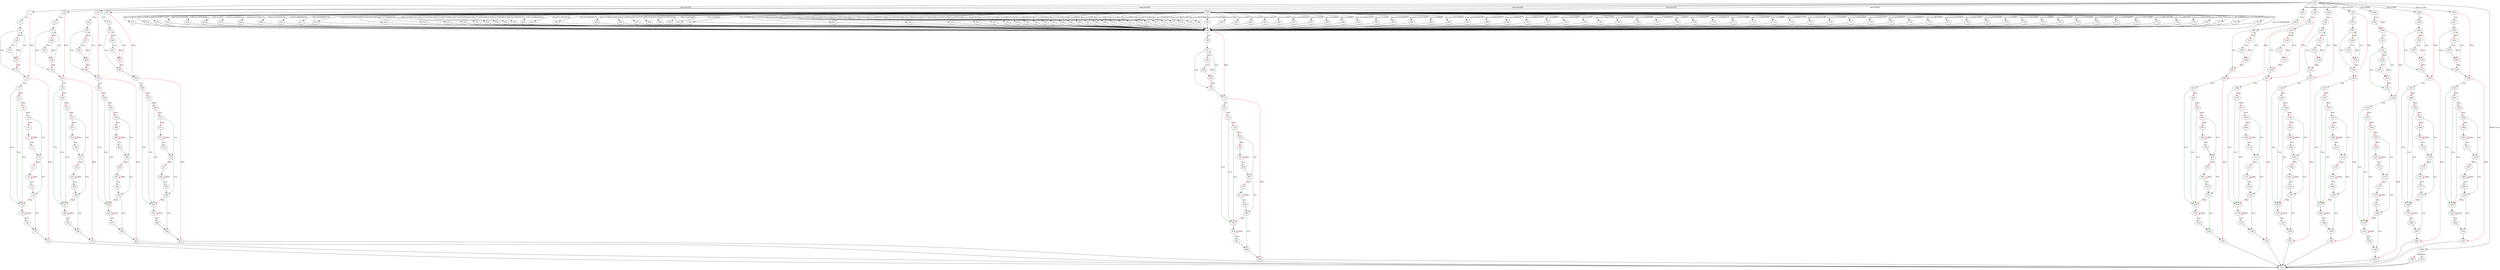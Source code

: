 digraph "print_statfs" {
	// Node definitions.
	6 [label=entry];
	7;
	11;
	12;
	19;
	22;
	27;
	32;
	35;
	38;
	48;
	54;
	55;
	71;
	72;
	75;
	76;
	123;
	124;
	126;
	133;
	135;
	139;
	146;
	147;
	151;
	156;
	170;
	171;
	178;
	181;
	186;
	191;
	194;
	197;
	207;
	213;
	214;
	230;
	231;
	234;
	235;
	282;
	283;
	285;
	292;
	294;
	298;
	305;
	306;
	310;
	315;
	322;
	323;
	330;
	333;
	338;
	343;
	346;
	349;
	359;
	365;
	366;
	382;
	383;
	386;
	387;
	434;
	435;
	437;
	444;
	446;
	450;
	457;
	458;
	462;
	467;
	473;
	474;
	481;
	484;
	489;
	494;
	497;
	500;
	510;
	516;
	517;
	533;
	534;
	537;
	538;
	585;
	586;
	588;
	595;
	597;
	601;
	608;
	609;
	613;
	618;
	621;
	622;
	623;
	624;
	625;
	626;
	627;
	628;
	629;
	630;
	631;
	632;
	633;
	634;
	635;
	636;
	637;
	638;
	639;
	640;
	641;
	642;
	643;
	644;
	645;
	646;
	647;
	648;
	649;
	650;
	651;
	652;
	653;
	654;
	655;
	656;
	657;
	658;
	659;
	660;
	661;
	662;
	663;
	664;
	665;
	666;
	667;
	668;
	669;
	670;
	671;
	672;
	673;
	674;
	675;
	676;
	677;
	678;
	679;
	680;
	681;
	682;
	683;
	684;
	685;
	686;
	687;
	688;
	689;
	690;
	691;
	692;
	693;
	694;
	695;
	696;
	697;
	698;
	699;
	700;
	701;
	702;
	703;
	704;
	705;
	706;
	707;
	708;
	709;
	710;
	711;
	712;
	713;
	714;
	715;
	716;
	717;
	718;
	719;
	720;
	721;
	722;
	723;
	724;
	725;
	726;
	727;
	728;
	729;
	730;
	731;
	732;
	733;
	734;
	735;
	736;
	737;
	738;
	739;
	741;
	746;
	747;
	754;
	757;
	762;
	767;
	770;
	773;
	783;
	789;
	790;
	806;
	807;
	810;
	811;
	858;
	859;
	861;
	868;
	870;
	874;
	881;
	882;
	886;
	891;
	898;
	899;
	906;
	909;
	914;
	919;
	922;
	925;
	935;
	941;
	942;
	958;
	959;
	962;
	963;
	1010;
	1011;
	1013;
	1020;
	1022;
	1026;
	1033;
	1034;
	1038;
	1043;
	1050;
	1051;
	1058;
	1061;
	1066;
	1071;
	1074;
	1077;
	1087;
	1093;
	1094;
	1110;
	1111;
	1114;
	1115;
	1162;
	1163;
	1165;
	1172;
	1174;
	1178;
	1185;
	1186;
	1190;
	1195;
	1202;
	1203;
	1210;
	1213;
	1218;
	1223;
	1226;
	1229;
	1239;
	1245;
	1246;
	1262;
	1263;
	1266;
	1267;
	1314;
	1315;
	1317;
	1324;
	1326;
	1330;
	1337;
	1338;
	1342;
	1347;
	1354;
	1355;
	1362;
	1365;
	1370;
	1375;
	1378;
	1381;
	1391;
	1397;
	1398;
	1414;
	1415;
	1418;
	1419;
	1466;
	1467;
	1469;
	1476;
	1478;
	1482;
	1489;
	1490;
	1494;
	1499;
	1504;
	1508;
	1513;
	1514;
	1521;
	1524;
	1529;
	1534;
	1537;
	1540;
	1550;
	1556;
	1557;
	1573;
	1574;
	1577;
	1578;
	1625;
	1626;
	1628;
	1635;
	1637;
	1641;
	1648;
	1649;
	1653;
	1658;
	1665;
	1666;
	1673;
	1676;
	1681;
	1686;
	1689;
	1692;
	1702;
	1708;
	1709;
	1725;
	1726;
	1729;
	1730;
	1777;
	1778;
	1780;
	1787;
	1789;
	1793;
	1800;
	1801;
	1805;
	1810;
	1817;
	1818;
	1825;
	1828;
	1833;
	1838;
	1841;
	1844;
	1854;
	1860;
	1861;
	1877;
	1878;
	1881;
	1882;
	1929;
	1930;
	1932;
	1939;
	1941;
	1945;
	1952;
	1953;
	1957;
	1962;
	1969;
	1971;
	1973;

	// Edge definitions.
	6 -> 7 [label="case (x=110)"];
	6 -> 156 [label="case (x=105)"];
	6 -> 315 [label="case (x=108)"];
	6 -> 467 [label="case (x=116)"];
	6 -> 618 [label="case (x=84)"];
	6 -> 891 [label="case (x=98)"];
	6 -> 1043 [label="case (x=102)"];
	6 -> 1195 [label="case (x=97)"];
	6 -> 1347 [label="case (x=115)"];
	6 -> 1499 [label="case (x=83)"];
	6 -> 1658 [label="case (x=99)"];
	6 -> 1810 [label="case (x=100)"];
	6 -> 1962 [label="default case"];
	7 -> 11 [
		color=darkgreen
		label=true
	];
	7 -> 22 [
		color=red
		label=false
	];
	11 -> 12;
	12 -> 19 [
		color=darkgreen
		label=true
	];
	12 -> 126 [
		color=red
		label=false
	];
	19 -> 22;
	22 -> 27 [
		color=darkgreen
		label=true
	];
	22 -> 151 [
		color=red
		label=false
	];
	27 -> 32 [
		color=darkgreen
		label=true
	];
	27 -> 35 [
		color=red
		label=false
	];
	32 -> 139;
	35 -> 32 [
		color=darkgreen
		label=true
	];
	35 -> 38 [
		color=red
		label=false
	];
	38 -> 32 [
		color=darkgreen
		label=true
	];
	38 -> 48 [
		color=red
		label=false
	];
	48 -> 54 [
		color=red
		label=false
	];
	48 -> 72 [
		color=darkgreen
		label=true
	];
	54 -> 55;
	55 -> 55 [
		color=red
		label=false
	];
	55 -> 71 [
		color=darkgreen
		label=true
	];
	71 -> 72;
	72 -> 75 [
		color=red
		label=false
	];
	72 -> 124 [
		color=darkgreen
		label=true
	];
	75 -> 76;
	76 -> 76 [
		color=red
		label=false
	];
	76 -> 123 [
		color=darkgreen
		label=true
	];
	123 -> 124;
	124 -> 32 [
		color=red
		label=false
	];
	124 -> 147 [
		color=darkgreen
		label=true
	];
	126 -> 133 [
		color=darkgreen
		label=true
	];
	126 -> 135 [
		color=red
		label=false
	];
	133 -> 135;
	135 -> 12 [
		color=darkgreen
		label=true
	];
	135 -> 19 [
		color=red
		label=false
	];
	139 -> 139 [
		color=red
		label=false
	];
	139 -> 146 [
		color=darkgreen
		label=true
	];
	146 -> 147;
	147 -> 151;
	151 -> 1973;
	156 -> 170 [
		color=darkgreen
		label=true
	];
	156 -> 181 [
		color=red
		label=false
	];
	170 -> 171;
	171 -> 178 [
		color=darkgreen
		label=true
	];
	171 -> 285 [
		color=red
		label=false
	];
	178 -> 181;
	181 -> 186 [
		color=darkgreen
		label=true
	];
	181 -> 310 [
		color=red
		label=false
	];
	186 -> 191 [
		color=darkgreen
		label=true
	];
	186 -> 194 [
		color=red
		label=false
	];
	191 -> 298;
	194 -> 191 [
		color=darkgreen
		label=true
	];
	194 -> 197 [
		color=red
		label=false
	];
	197 -> 191 [
		color=darkgreen
		label=true
	];
	197 -> 207 [
		color=red
		label=false
	];
	207 -> 213 [
		color=red
		label=false
	];
	207 -> 231 [
		color=darkgreen
		label=true
	];
	213 -> 214;
	214 -> 214 [
		color=red
		label=false
	];
	214 -> 230 [
		color=darkgreen
		label=true
	];
	230 -> 231;
	231 -> 234 [
		color=red
		label=false
	];
	231 -> 283 [
		color=darkgreen
		label=true
	];
	234 -> 235;
	235 -> 235 [
		color=red
		label=false
	];
	235 -> 282 [
		color=darkgreen
		label=true
	];
	282 -> 283;
	283 -> 191 [
		color=red
		label=false
	];
	283 -> 306 [
		color=darkgreen
		label=true
	];
	285 -> 292 [
		color=darkgreen
		label=true
	];
	285 -> 294 [
		color=red
		label=false
	];
	292 -> 294;
	294 -> 171 [
		color=darkgreen
		label=true
	];
	294 -> 178 [
		color=red
		label=false
	];
	298 -> 298 [
		color=red
		label=false
	];
	298 -> 305 [
		color=darkgreen
		label=true
	];
	305 -> 306;
	306 -> 310;
	310 -> 1973;
	315 -> 322 [
		color=darkgreen
		label=true
	];
	315 -> 333 [
		color=red
		label=false
	];
	322 -> 323;
	323 -> 330 [
		color=darkgreen
		label=true
	];
	323 -> 437 [
		color=red
		label=false
	];
	330 -> 333;
	333 -> 338 [
		color=darkgreen
		label=true
	];
	333 -> 462 [
		color=red
		label=false
	];
	338 -> 343 [
		color=darkgreen
		label=true
	];
	338 -> 346 [
		color=red
		label=false
	];
	343 -> 450;
	346 -> 343 [
		color=darkgreen
		label=true
	];
	346 -> 349 [
		color=red
		label=false
	];
	349 -> 343 [
		color=darkgreen
		label=true
	];
	349 -> 359 [
		color=red
		label=false
	];
	359 -> 365 [
		color=red
		label=false
	];
	359 -> 383 [
		color=darkgreen
		label=true
	];
	365 -> 366;
	366 -> 366 [
		color=red
		label=false
	];
	366 -> 382 [
		color=darkgreen
		label=true
	];
	382 -> 383;
	383 -> 386 [
		color=red
		label=false
	];
	383 -> 435 [
		color=darkgreen
		label=true
	];
	386 -> 387;
	387 -> 387 [
		color=red
		label=false
	];
	387 -> 434 [
		color=darkgreen
		label=true
	];
	434 -> 435;
	435 -> 343 [
		color=red
		label=false
	];
	435 -> 458 [
		color=darkgreen
		label=true
	];
	437 -> 444 [
		color=darkgreen
		label=true
	];
	437 -> 446 [
		color=red
		label=false
	];
	444 -> 446;
	446 -> 323 [
		color=darkgreen
		label=true
	];
	446 -> 330 [
		color=red
		label=false
	];
	450 -> 450 [
		color=red
		label=false
	];
	450 -> 457 [
		color=darkgreen
		label=true
	];
	457 -> 458;
	458 -> 462;
	462 -> 1973;
	467 -> 473 [
		color=darkgreen
		label=true
	];
	467 -> 484 [
		color=red
		label=false
	];
	473 -> 474;
	474 -> 481 [
		color=darkgreen
		label=true
	];
	474 -> 588 [
		color=red
		label=false
	];
	481 -> 484;
	484 -> 489 [
		color=darkgreen
		label=true
	];
	484 -> 613 [
		color=red
		label=false
	];
	489 -> 494 [
		color=darkgreen
		label=true
	];
	489 -> 497 [
		color=red
		label=false
	];
	494 -> 601;
	497 -> 494 [
		color=darkgreen
		label=true
	];
	497 -> 500 [
		color=red
		label=false
	];
	500 -> 494 [
		color=darkgreen
		label=true
	];
	500 -> 510 [
		color=red
		label=false
	];
	510 -> 516 [
		color=red
		label=false
	];
	510 -> 534 [
		color=darkgreen
		label=true
	];
	516 -> 517;
	517 -> 517 [
		color=red
		label=false
	];
	517 -> 533 [
		color=darkgreen
		label=true
	];
	533 -> 534;
	534 -> 537 [
		color=red
		label=false
	];
	534 -> 586 [
		color=darkgreen
		label=true
	];
	537 -> 538;
	538 -> 538 [
		color=red
		label=false
	];
	538 -> 585 [
		color=darkgreen
		label=true
	];
	585 -> 586;
	586 -> 494 [
		color=red
		label=false
	];
	586 -> 609 [
		color=darkgreen
		label=true
	];
	588 -> 595 [
		color=darkgreen
		label=true
	];
	588 -> 597 [
		color=red
		label=false
	];
	595 -> 597;
	597 -> 474 [
		color=darkgreen
		label=true
	];
	597 -> 481 [
		color=red
		label=false
	];
	601 -> 601 [
		color=red
		label=false
	];
	601 -> 608 [
		color=darkgreen
		label=true
	];
	608 -> 609;
	609 -> 613;
	613 -> 1973;
	618 -> 621 [label="case (x=44533)"];
	618 -> 622 [label="case (x=44543)"];
	618 -> 623 [label="case (x=1397113167)"];
	618 -> 624 [label="case (x=151263540)"];
	618 -> 625 [label="case (x=1635083891)"];
	618 -> 626 [label="case (x=391)"];
	618 -> 627 [label="case (x=325456742)"];
	618 -> 628 [label="case (x=1111905073)"];
	618 -> 629 [label="case (x=1650746742)"];
	618 -> 630 [label="case (x=464386766)"];
	618 -> 631 [label="case (x=3405662737)"];
	618 -> 632 [label="case (x=1112100429)"];
	618 -> 633 [label="case (x=2435016766)"];
	618 -> 634 [label="case (x=1936880249)"];
	618 -> 635 [label="case (x=12805120)"];
	618 -> 636 [label="case (x=2613483)"];
	618 -> 637 [label="case (x=1667723888)"];
	618 -> 638 [label="case (x=4283649346)"];
	618 -> 639 [label="case (x=1937076805)"];
	618 -> 640 [label="case (x=19920823)"];
	618 -> 641 [label="case (x=1650812272)"];
	618 -> 642 [label="case (x=684539205)"];
	618 -> 643 [label="case (x=1161678120)"];
	618 -> 644 [label="case (x=1684300152)"];
	618 -> 645 [label="case (x=1684170528)"];
	618 -> 646 [label="case (x=4979)"];
	618 -> 647 [label="case (x=7377)"];
	618 -> 648 [label="case (x=61791)"];
	618 -> 649 [label="case (x=3730735588)"];
	618 -> 650 [label="case (x=4278867)"];
	618 -> 651 [label="case (x=24053)"];
	618 -> 652 [label="case (x=4989)"];
	618 -> 653 [label="case (x=61267)"];
	618 -> 654 [label="case (x=61265)"];
	618 -> 655 [label="case (x=4076150800)"];
	618 -> 656 [label="case (x=16390)"];
	618 -> 657 [label="case (x=428016422)"];
	618 -> 658 [label="case (x=1702057286)"];
	618 -> 659 [label="case (x=1702057283)"];
	618 -> 660 [label="case (x=195894762)"];
	618 -> 661 [label="case (x=18225520)"];
	618 -> 662 [label="case (x=1196443219)"];
	618 -> 663 [label="case (x=16964)"];
	618 -> 664 [label="case (x=18475)"];
	618 -> 665 [label="case (x=18520)"];
	618 -> 666 [label="case (x=12648430)"];
	618 -> 667 [label="case (x=4187351113)"];
	618 -> 668 [label="case (x=2508478710)"];
	618 -> 669 [label="case (x=288389204)"];
	618 -> 670 [label="case (x=19993000)"];
	618 -> 671 [label="case (x=732765674)"];
	618 -> 672 [label="case (x=38496)"];
	618 -> 673 [label="case (x=16388)"];
	618 -> 674 [label="case (x=16384)"];
	618 -> 675 [label="case (x=1984)"];
	618 -> 676 [label="case (x=29366)"];
	618 -> 677 [label="case (x=827541066)"];
	618 -> 678 [label="case (x=1799439955)"];
	618 -> 679 [label="case (x=3380511080)"];
	618 -> 680 [label="case (x=198183888)"];
	618 -> 681 [label="case (x=1397109069)"];
	618 -> 682 [label="case (x=4991)"];
	618 -> 683 [label="case (x=5007)"];
	618 -> 684 [label="case (x=9320)"];
	618 -> 685 [label="case (x=9336)"];
	618 -> 686 [label="case (x=19802)"];
	618 -> 687 [label="case (x=427819522)"];
	618 -> 688 [label="case (x=19780)"];
	618 -> 689 [label="case (x=22092)"];
	618 -> 690 [label="case (x=26985)"];
	618 -> 691 [label="case (x=1852207972)"];
	618 -> 692 [label="case (x=13364)"];
	618 -> 693 [label="case (x=1853056627)"];
	618 -> 694 [label="case (x=1397118030)"];
	618 -> 695 [label="case (x=40865)"];
	618 -> 696 [label="case (x=1952539503)"];
	618 -> 697 [label="case (x=2035054128)"];
	618 -> 698 [label="case (x=2866260714)"];
	618 -> 699 [label="case (x=1346981957)"];
	618 -> 700 [label="case (x=2088527475)"];
	618 -> 701 [label="case (x=40864)"];
	618 -> 702 [label="case (x=1634035564)"];
	618 -> 703 [label="case (x=47)"];
	618 -> 704 [label="case (x=1746473250)"];
	618 -> 705 [label="case (x=2240043254)"];
	618 -> 706 [label="case (x=124082209)"];
	618 -> 707 [label="case (x=1382369651)"];
	618 -> 708 [label="case (x=29301)"];
	618 -> 709 [label="case (x=1733912937)"];
	618 -> 710 [label="case (x=1935894131)"];
	618 -> 711 [label="case (x=4185718668)"];
	618 -> 712 [label="case (x=1128357203)"];
	618 -> 713 [label="case (x=20859)"];
	618 -> 714 [label="case (x=4266872130)"];
	618 -> 715 [label="case (x=3203391149)"];
	618 -> 716 [label="case (x=1397703499)"];
	618 -> 717 [label="case (x=1936814952)"];
	618 -> 718 [label="case (x=1650812274)"];
	618 -> 719 [label="case (x=19920822)"];
	618 -> 720 [label="case (x=19920821)"];
	618 -> 721 [label="case (x=16914836)"];
	618 -> 722 [label="case (x=1953653091)"];
	618 -> 723 [label="case (x=604313861)"];
	618 -> 724 [label="case (x=352400198)"];
	618 -> 725 [label="case (x=72020)"];
	618 -> 726 [label="case (x=1410924800)"];
	618 -> 727 [label="case (x=40866)"];
	618 -> 728 [label="case (x=16914839)"];
	618 -> 729 [label="case (x=3133910204)"];
	618 -> 730 [label="case (x=2768370933)"];
	618 -> 731 [label="case (x=1448756819)"];
	618 -> 732 [label="case (x=1397114950)"];
	618 -> 733 [label="case (x=2881100148)"];
	618 -> 734 [label="case (x=19920820)"];
	618 -> 735 [label="case (x=1481003842)"];
	618 -> 736 [label="case (x=19911021)"];
	618 -> 737 [label="case (x=801189825)"];
	618 -> 738 [label="case (x=1479104553)"];
	618 -> 739 [label="default case"];
	618 -> 741 [label="case (x=1633904243)"];
	621 -> 741;
	622 -> 741;
	623 -> 741;
	624 -> 741;
	625 -> 741;
	626 -> 741;
	627 -> 741;
	628 -> 741;
	629 -> 741;
	630 -> 741;
	631 -> 741;
	632 -> 741;
	633 -> 741;
	634 -> 741;
	635 -> 741;
	636 -> 741;
	637 -> 741;
	638 -> 741;
	639 -> 741;
	640 -> 741;
	641 -> 741;
	642 -> 741;
	643 -> 741;
	644 -> 741;
	645 -> 741;
	646 -> 741;
	647 -> 741;
	648 -> 741;
	649 -> 741;
	650 -> 741;
	651 -> 741;
	652 -> 741;
	653 -> 741;
	654 -> 741;
	655 -> 741;
	656 -> 741;
	657 -> 741;
	658 -> 741;
	659 -> 741;
	660 -> 741;
	661 -> 741;
	662 -> 741;
	663 -> 741;
	664 -> 741;
	665 -> 741;
	666 -> 741;
	667 -> 741;
	668 -> 741;
	669 -> 741;
	670 -> 741;
	671 -> 741;
	672 -> 741;
	673 -> 741;
	674 -> 741;
	675 -> 741;
	676 -> 741;
	677 -> 741;
	678 -> 741;
	679 -> 741;
	680 -> 741;
	681 -> 741;
	682 -> 741;
	683 -> 741;
	684 -> 741;
	685 -> 741;
	686 -> 741;
	687 -> 741;
	688 -> 741;
	689 -> 741;
	690 -> 741;
	691 -> 741;
	692 -> 741;
	693 -> 741;
	694 -> 741;
	695 -> 741;
	696 -> 741;
	697 -> 741;
	698 -> 741;
	699 -> 741;
	700 -> 741;
	701 -> 741;
	702 -> 741;
	703 -> 741;
	704 -> 741;
	705 -> 741;
	706 -> 741;
	707 -> 741;
	708 -> 741;
	709 -> 741;
	710 -> 741;
	711 -> 741;
	712 -> 741;
	713 -> 741;
	714 -> 741;
	715 -> 741;
	716 -> 741;
	717 -> 741;
	718 -> 741;
	719 -> 741;
	720 -> 741;
	721 -> 741;
	722 -> 741;
	723 -> 741;
	724 -> 741;
	725 -> 741;
	726 -> 741;
	727 -> 741;
	728 -> 741;
	729 -> 741;
	730 -> 741;
	731 -> 741;
	732 -> 741;
	733 -> 741;
	734 -> 741;
	735 -> 741;
	736 -> 741;
	737 -> 741;
	738 -> 741;
	739 -> 741;
	741 -> 746 [
		color=darkgreen
		label=true
	];
	741 -> 757 [
		color=red
		label=false
	];
	746 -> 747;
	747 -> 754 [
		color=darkgreen
		label=true
	];
	747 -> 861 [
		color=red
		label=false
	];
	754 -> 757;
	757 -> 762 [
		color=darkgreen
		label=true
	];
	757 -> 886 [
		color=red
		label=false
	];
	762 -> 767 [
		color=darkgreen
		label=true
	];
	762 -> 770 [
		color=red
		label=false
	];
	767 -> 874;
	770 -> 767 [
		color=darkgreen
		label=true
	];
	770 -> 773 [
		color=red
		label=false
	];
	773 -> 767 [
		color=darkgreen
		label=true
	];
	773 -> 783 [
		color=red
		label=false
	];
	783 -> 789 [
		color=red
		label=false
	];
	783 -> 807 [
		color=darkgreen
		label=true
	];
	789 -> 790;
	790 -> 790 [
		color=red
		label=false
	];
	790 -> 806 [
		color=darkgreen
		label=true
	];
	806 -> 807;
	807 -> 810 [
		color=red
		label=false
	];
	807 -> 859 [
		color=darkgreen
		label=true
	];
	810 -> 811;
	811 -> 811 [
		color=red
		label=false
	];
	811 -> 858 [
		color=darkgreen
		label=true
	];
	858 -> 859;
	859 -> 767 [
		color=red
		label=false
	];
	859 -> 882 [
		color=darkgreen
		label=true
	];
	861 -> 868 [
		color=darkgreen
		label=true
	];
	861 -> 870 [
		color=red
		label=false
	];
	868 -> 870;
	870 -> 747 [
		color=darkgreen
		label=true
	];
	870 -> 754 [
		color=red
		label=false
	];
	874 -> 874 [
		color=red
		label=false
	];
	874 -> 881 [
		color=darkgreen
		label=true
	];
	881 -> 882;
	882 -> 886;
	886 -> 1973;
	891 -> 898 [
		color=darkgreen
		label=true
	];
	891 -> 909 [
		color=red
		label=false
	];
	898 -> 899;
	899 -> 906 [
		color=darkgreen
		label=true
	];
	899 -> 1013 [
		color=red
		label=false
	];
	906 -> 909;
	909 -> 914 [
		color=darkgreen
		label=true
	];
	909 -> 1038 [
		color=red
		label=false
	];
	914 -> 919 [
		color=darkgreen
		label=true
	];
	914 -> 922 [
		color=red
		label=false
	];
	919 -> 1026;
	922 -> 919 [
		color=darkgreen
		label=true
	];
	922 -> 925 [
		color=red
		label=false
	];
	925 -> 919 [
		color=darkgreen
		label=true
	];
	925 -> 935 [
		color=red
		label=false
	];
	935 -> 941 [
		color=red
		label=false
	];
	935 -> 959 [
		color=darkgreen
		label=true
	];
	941 -> 942;
	942 -> 942 [
		color=red
		label=false
	];
	942 -> 958 [
		color=darkgreen
		label=true
	];
	958 -> 959;
	959 -> 962 [
		color=red
		label=false
	];
	959 -> 1011 [
		color=darkgreen
		label=true
	];
	962 -> 963;
	963 -> 963 [
		color=red
		label=false
	];
	963 -> 1010 [
		color=darkgreen
		label=true
	];
	1010 -> 1011;
	1011 -> 919 [
		color=red
		label=false
	];
	1011 -> 1034 [
		color=darkgreen
		label=true
	];
	1013 -> 1020 [
		color=darkgreen
		label=true
	];
	1013 -> 1022 [
		color=red
		label=false
	];
	1020 -> 1022;
	1022 -> 899 [
		color=darkgreen
		label=true
	];
	1022 -> 906 [
		color=red
		label=false
	];
	1026 -> 1026 [
		color=red
		label=false
	];
	1026 -> 1033 [
		color=darkgreen
		label=true
	];
	1033 -> 1034;
	1034 -> 1038;
	1038 -> 1973;
	1043 -> 1050 [
		color=darkgreen
		label=true
	];
	1043 -> 1061 [
		color=red
		label=false
	];
	1050 -> 1051;
	1051 -> 1058 [
		color=darkgreen
		label=true
	];
	1051 -> 1165 [
		color=red
		label=false
	];
	1058 -> 1061;
	1061 -> 1066 [
		color=darkgreen
		label=true
	];
	1061 -> 1190 [
		color=red
		label=false
	];
	1066 -> 1071 [
		color=darkgreen
		label=true
	];
	1066 -> 1074 [
		color=red
		label=false
	];
	1071 -> 1178;
	1074 -> 1071 [
		color=darkgreen
		label=true
	];
	1074 -> 1077 [
		color=red
		label=false
	];
	1077 -> 1071 [
		color=darkgreen
		label=true
	];
	1077 -> 1087 [
		color=red
		label=false
	];
	1087 -> 1093 [
		color=red
		label=false
	];
	1087 -> 1111 [
		color=darkgreen
		label=true
	];
	1093 -> 1094;
	1094 -> 1094 [
		color=red
		label=false
	];
	1094 -> 1110 [
		color=darkgreen
		label=true
	];
	1110 -> 1111;
	1111 -> 1114 [
		color=red
		label=false
	];
	1111 -> 1163 [
		color=darkgreen
		label=true
	];
	1114 -> 1115;
	1115 -> 1115 [
		color=red
		label=false
	];
	1115 -> 1162 [
		color=darkgreen
		label=true
	];
	1162 -> 1163;
	1163 -> 1071 [
		color=red
		label=false
	];
	1163 -> 1186 [
		color=darkgreen
		label=true
	];
	1165 -> 1172 [
		color=darkgreen
		label=true
	];
	1165 -> 1174 [
		color=red
		label=false
	];
	1172 -> 1174;
	1174 -> 1051 [
		color=darkgreen
		label=true
	];
	1174 -> 1058 [
		color=red
		label=false
	];
	1178 -> 1178 [
		color=red
		label=false
	];
	1178 -> 1185 [
		color=darkgreen
		label=true
	];
	1185 -> 1186;
	1186 -> 1190;
	1190 -> 1973;
	1195 -> 1202 [
		color=darkgreen
		label=true
	];
	1195 -> 1213 [
		color=red
		label=false
	];
	1202 -> 1203;
	1203 -> 1210 [
		color=darkgreen
		label=true
	];
	1203 -> 1317 [
		color=red
		label=false
	];
	1210 -> 1213;
	1213 -> 1218 [
		color=darkgreen
		label=true
	];
	1213 -> 1342 [
		color=red
		label=false
	];
	1218 -> 1223 [
		color=darkgreen
		label=true
	];
	1218 -> 1226 [
		color=red
		label=false
	];
	1223 -> 1330;
	1226 -> 1223 [
		color=darkgreen
		label=true
	];
	1226 -> 1229 [
		color=red
		label=false
	];
	1229 -> 1223 [
		color=darkgreen
		label=true
	];
	1229 -> 1239 [
		color=red
		label=false
	];
	1239 -> 1245 [
		color=red
		label=false
	];
	1239 -> 1263 [
		color=darkgreen
		label=true
	];
	1245 -> 1246;
	1246 -> 1246 [
		color=red
		label=false
	];
	1246 -> 1262 [
		color=darkgreen
		label=true
	];
	1262 -> 1263;
	1263 -> 1266 [
		color=red
		label=false
	];
	1263 -> 1315 [
		color=darkgreen
		label=true
	];
	1266 -> 1267;
	1267 -> 1267 [
		color=red
		label=false
	];
	1267 -> 1314 [
		color=darkgreen
		label=true
	];
	1314 -> 1315;
	1315 -> 1223 [
		color=red
		label=false
	];
	1315 -> 1338 [
		color=darkgreen
		label=true
	];
	1317 -> 1324 [
		color=darkgreen
		label=true
	];
	1317 -> 1326 [
		color=red
		label=false
	];
	1324 -> 1326;
	1326 -> 1203 [
		color=darkgreen
		label=true
	];
	1326 -> 1210 [
		color=red
		label=false
	];
	1330 -> 1330 [
		color=red
		label=false
	];
	1330 -> 1337 [
		color=darkgreen
		label=true
	];
	1337 -> 1338;
	1338 -> 1342;
	1342 -> 1973;
	1347 -> 1354 [
		color=darkgreen
		label=true
	];
	1347 -> 1365 [
		color=red
		label=false
	];
	1354 -> 1355;
	1355 -> 1362 [
		color=darkgreen
		label=true
	];
	1355 -> 1469 [
		color=red
		label=false
	];
	1362 -> 1365;
	1365 -> 1370 [
		color=darkgreen
		label=true
	];
	1365 -> 1494 [
		color=red
		label=false
	];
	1370 -> 1375 [
		color=darkgreen
		label=true
	];
	1370 -> 1378 [
		color=red
		label=false
	];
	1375 -> 1482;
	1378 -> 1375 [
		color=darkgreen
		label=true
	];
	1378 -> 1381 [
		color=red
		label=false
	];
	1381 -> 1375 [
		color=darkgreen
		label=true
	];
	1381 -> 1391 [
		color=red
		label=false
	];
	1391 -> 1397 [
		color=red
		label=false
	];
	1391 -> 1415 [
		color=darkgreen
		label=true
	];
	1397 -> 1398;
	1398 -> 1398 [
		color=red
		label=false
	];
	1398 -> 1414 [
		color=darkgreen
		label=true
	];
	1414 -> 1415;
	1415 -> 1418 [
		color=red
		label=false
	];
	1415 -> 1467 [
		color=darkgreen
		label=true
	];
	1418 -> 1419;
	1419 -> 1419 [
		color=red
		label=false
	];
	1419 -> 1466 [
		color=darkgreen
		label=true
	];
	1466 -> 1467;
	1467 -> 1375 [
		color=red
		label=false
	];
	1467 -> 1490 [
		color=darkgreen
		label=true
	];
	1469 -> 1476 [
		color=darkgreen
		label=true
	];
	1469 -> 1478 [
		color=red
		label=false
	];
	1476 -> 1478;
	1478 -> 1355 [
		color=darkgreen
		label=true
	];
	1478 -> 1362 [
		color=red
		label=false
	];
	1482 -> 1482 [
		color=red
		label=false
	];
	1482 -> 1489 [
		color=darkgreen
		label=true
	];
	1489 -> 1490;
	1490 -> 1494;
	1494 -> 1973;
	1499 -> 1504 [
		color=darkgreen
		label=true
	];
	1499 -> 1508 [
		color=red
		label=false
	];
	1504 -> 1508;
	1508 -> 1513 [
		color=darkgreen
		label=true
	];
	1508 -> 1524 [
		color=red
		label=false
	];
	1513 -> 1514;
	1514 -> 1521 [
		color=darkgreen
		label=true
	];
	1514 -> 1628 [
		color=red
		label=false
	];
	1521 -> 1524;
	1524 -> 1529 [
		color=darkgreen
		label=true
	];
	1524 -> 1653 [
		color=red
		label=false
	];
	1529 -> 1534 [
		color=darkgreen
		label=true
	];
	1529 -> 1537 [
		color=red
		label=false
	];
	1534 -> 1641;
	1537 -> 1534 [
		color=darkgreen
		label=true
	];
	1537 -> 1540 [
		color=red
		label=false
	];
	1540 -> 1534 [
		color=darkgreen
		label=true
	];
	1540 -> 1550 [
		color=red
		label=false
	];
	1550 -> 1556 [
		color=red
		label=false
	];
	1550 -> 1574 [
		color=darkgreen
		label=true
	];
	1556 -> 1557;
	1557 -> 1557 [
		color=red
		label=false
	];
	1557 -> 1573 [
		color=darkgreen
		label=true
	];
	1573 -> 1574;
	1574 -> 1577 [
		color=red
		label=false
	];
	1574 -> 1626 [
		color=darkgreen
		label=true
	];
	1577 -> 1578;
	1578 -> 1578 [
		color=red
		label=false
	];
	1578 -> 1625 [
		color=darkgreen
		label=true
	];
	1625 -> 1626;
	1626 -> 1534 [
		color=red
		label=false
	];
	1626 -> 1649 [
		color=darkgreen
		label=true
	];
	1628 -> 1635 [
		color=darkgreen
		label=true
	];
	1628 -> 1637 [
		color=red
		label=false
	];
	1635 -> 1637;
	1637 -> 1514 [
		color=darkgreen
		label=true
	];
	1637 -> 1521 [
		color=red
		label=false
	];
	1641 -> 1641 [
		color=red
		label=false
	];
	1641 -> 1648 [
		color=darkgreen
		label=true
	];
	1648 -> 1649;
	1649 -> 1653;
	1653 -> 1973;
	1658 -> 1665 [
		color=darkgreen
		label=true
	];
	1658 -> 1676 [
		color=red
		label=false
	];
	1665 -> 1666;
	1666 -> 1673 [
		color=darkgreen
		label=true
	];
	1666 -> 1780 [
		color=red
		label=false
	];
	1673 -> 1676;
	1676 -> 1681 [
		color=darkgreen
		label=true
	];
	1676 -> 1805 [
		color=red
		label=false
	];
	1681 -> 1686 [
		color=darkgreen
		label=true
	];
	1681 -> 1689 [
		color=red
		label=false
	];
	1686 -> 1793;
	1689 -> 1686 [
		color=darkgreen
		label=true
	];
	1689 -> 1692 [
		color=red
		label=false
	];
	1692 -> 1686 [
		color=darkgreen
		label=true
	];
	1692 -> 1702 [
		color=red
		label=false
	];
	1702 -> 1708 [
		color=red
		label=false
	];
	1702 -> 1726 [
		color=darkgreen
		label=true
	];
	1708 -> 1709;
	1709 -> 1709 [
		color=red
		label=false
	];
	1709 -> 1725 [
		color=darkgreen
		label=true
	];
	1725 -> 1726;
	1726 -> 1729 [
		color=red
		label=false
	];
	1726 -> 1778 [
		color=darkgreen
		label=true
	];
	1729 -> 1730;
	1730 -> 1730 [
		color=red
		label=false
	];
	1730 -> 1777 [
		color=darkgreen
		label=true
	];
	1777 -> 1778;
	1778 -> 1686 [
		color=red
		label=false
	];
	1778 -> 1801 [
		color=darkgreen
		label=true
	];
	1780 -> 1787 [
		color=darkgreen
		label=true
	];
	1780 -> 1789 [
		color=red
		label=false
	];
	1787 -> 1789;
	1789 -> 1666 [
		color=darkgreen
		label=true
	];
	1789 -> 1673 [
		color=red
		label=false
	];
	1793 -> 1793 [
		color=red
		label=false
	];
	1793 -> 1800 [
		color=darkgreen
		label=true
	];
	1800 -> 1801;
	1801 -> 1805;
	1805 -> 1973;
	1810 -> 1817 [
		color=darkgreen
		label=true
	];
	1810 -> 1828 [
		color=red
		label=false
	];
	1817 -> 1818;
	1818 -> 1825 [
		color=darkgreen
		label=true
	];
	1818 -> 1932 [
		color=red
		label=false
	];
	1825 -> 1828;
	1828 -> 1833 [
		color=darkgreen
		label=true
	];
	1828 -> 1957 [
		color=red
		label=false
	];
	1833 -> 1838 [
		color=darkgreen
		label=true
	];
	1833 -> 1841 [
		color=red
		label=false
	];
	1838 -> 1945;
	1841 -> 1838 [
		color=darkgreen
		label=true
	];
	1841 -> 1844 [
		color=red
		label=false
	];
	1844 -> 1838 [
		color=darkgreen
		label=true
	];
	1844 -> 1854 [
		color=red
		label=false
	];
	1854 -> 1860 [
		color=red
		label=false
	];
	1854 -> 1878 [
		color=darkgreen
		label=true
	];
	1860 -> 1861;
	1861 -> 1861 [
		color=red
		label=false
	];
	1861 -> 1877 [
		color=darkgreen
		label=true
	];
	1877 -> 1878;
	1878 -> 1881 [
		color=red
		label=false
	];
	1878 -> 1930 [
		color=darkgreen
		label=true
	];
	1881 -> 1882;
	1882 -> 1882 [
		color=red
		label=false
	];
	1882 -> 1929 [
		color=darkgreen
		label=true
	];
	1929 -> 1930;
	1930 -> 1838 [
		color=red
		label=false
	];
	1930 -> 1953 [
		color=darkgreen
		label=true
	];
	1932 -> 1939 [
		color=darkgreen
		label=true
	];
	1932 -> 1941 [
		color=red
		label=false
	];
	1939 -> 1941;
	1941 -> 1818 [
		color=darkgreen
		label=true
	];
	1941 -> 1825 [
		color=red
		label=false
	];
	1945 -> 1945 [
		color=red
		label=false
	];
	1945 -> 1952 [
		color=darkgreen
		label=true
	];
	1952 -> 1953;
	1953 -> 1957;
	1957 -> 1973;
	1962 -> 1969 [
		color=red
		label=false
	];
	1962 -> 1971 [
		color=darkgreen
		label=true
	];
	1969 -> 1973;
	1971 -> 1973;
}